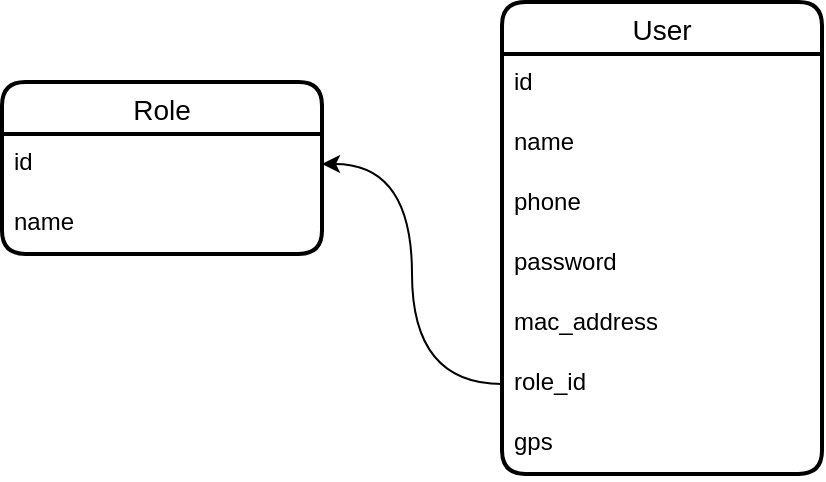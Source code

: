 <mxfile version="22.0.0" type="github">
  <diagram name="Страница — 1" id="uQb5JZfQ5GXVi0TQpGbC">
    <mxGraphModel dx="956" dy="500" grid="1" gridSize="10" guides="1" tooltips="1" connect="1" arrows="1" fold="1" page="1" pageScale="1" pageWidth="827" pageHeight="1169" math="0" shadow="0">
      <root>
        <mxCell id="0" />
        <mxCell id="1" parent="0" />
        <mxCell id="_5UejUevI5gyKmPZKP_F-1" value="User" style="swimlane;fontStyle=0;childLayout=stackLayout;horizontal=1;startSize=26;horizontalStack=0;resizeParent=1;resizeParentMax=0;resizeLast=0;collapsible=1;marginBottom=0;align=center;fontSize=14;strokeWidth=2;rounded=1;shadow=0;glass=0;swimlaneLine=1;" vertex="1" parent="1">
          <mxGeometry x="280" y="770" width="160" height="236" as="geometry" />
        </mxCell>
        <mxCell id="_5UejUevI5gyKmPZKP_F-2" value="id" style="text;strokeColor=none;fillColor=none;spacingLeft=4;spacingRight=4;overflow=hidden;rotatable=0;points=[[0,0.5],[1,0.5]];portConstraint=eastwest;fontSize=12;whiteSpace=wrap;html=1;" vertex="1" parent="_5UejUevI5gyKmPZKP_F-1">
          <mxGeometry y="26" width="160" height="30" as="geometry" />
        </mxCell>
        <mxCell id="_5UejUevI5gyKmPZKP_F-3" value="name" style="text;strokeColor=none;fillColor=none;spacingLeft=4;spacingRight=4;overflow=hidden;rotatable=0;points=[[0,0.5],[1,0.5]];portConstraint=eastwest;fontSize=12;whiteSpace=wrap;html=1;" vertex="1" parent="_5UejUevI5gyKmPZKP_F-1">
          <mxGeometry y="56" width="160" height="30" as="geometry" />
        </mxCell>
        <mxCell id="_5UejUevI5gyKmPZKP_F-4" value="phone" style="text;strokeColor=none;fillColor=none;spacingLeft=4;spacingRight=4;overflow=hidden;rotatable=0;points=[[0,0.5],[1,0.5]];portConstraint=eastwest;fontSize=12;whiteSpace=wrap;html=1;" vertex="1" parent="_5UejUevI5gyKmPZKP_F-1">
          <mxGeometry y="86" width="160" height="30" as="geometry" />
        </mxCell>
        <mxCell id="_5UejUevI5gyKmPZKP_F-5" value="password" style="text;strokeColor=none;fillColor=none;spacingLeft=4;spacingRight=4;overflow=hidden;rotatable=0;points=[[0,0.5],[1,0.5]];portConstraint=eastwest;fontSize=12;whiteSpace=wrap;html=1;" vertex="1" parent="_5UejUevI5gyKmPZKP_F-1">
          <mxGeometry y="116" width="160" height="30" as="geometry" />
        </mxCell>
        <mxCell id="_5UejUevI5gyKmPZKP_F-6" value="mac_address" style="text;strokeColor=none;fillColor=none;spacingLeft=4;spacingRight=4;overflow=hidden;rotatable=0;points=[[0,0.5],[1,0.5]];portConstraint=eastwest;fontSize=12;whiteSpace=wrap;html=1;" vertex="1" parent="_5UejUevI5gyKmPZKP_F-1">
          <mxGeometry y="146" width="160" height="30" as="geometry" />
        </mxCell>
        <mxCell id="_5UejUevI5gyKmPZKP_F-12" value="role_id" style="text;strokeColor=none;fillColor=none;spacingLeft=4;spacingRight=4;overflow=hidden;rotatable=0;points=[[0,0.5],[1,0.5]];portConstraint=eastwest;fontSize=12;whiteSpace=wrap;html=1;" vertex="1" parent="_5UejUevI5gyKmPZKP_F-1">
          <mxGeometry y="176" width="160" height="30" as="geometry" />
        </mxCell>
        <mxCell id="_5UejUevI5gyKmPZKP_F-7" value="gps" style="text;strokeColor=none;fillColor=none;spacingLeft=4;spacingRight=4;overflow=hidden;rotatable=0;points=[[0,0.5],[1,0.5]];portConstraint=eastwest;fontSize=12;whiteSpace=wrap;html=1;" vertex="1" parent="_5UejUevI5gyKmPZKP_F-1">
          <mxGeometry y="206" width="160" height="30" as="geometry" />
        </mxCell>
        <mxCell id="_5UejUevI5gyKmPZKP_F-9" value="Role" style="swimlane;fontStyle=0;childLayout=stackLayout;horizontal=1;startSize=26;horizontalStack=0;resizeParent=1;resizeParentMax=0;resizeLast=0;collapsible=1;marginBottom=0;align=center;fontSize=14;strokeWidth=2;rounded=1;shadow=0;glass=0;swimlaneLine=1;" vertex="1" parent="1">
          <mxGeometry x="30" y="810" width="160" height="86" as="geometry">
            <mxRectangle x="350" y="140" width="90" height="30" as="alternateBounds" />
          </mxGeometry>
        </mxCell>
        <mxCell id="_5UejUevI5gyKmPZKP_F-10" value="id" style="text;strokeColor=none;fillColor=none;spacingLeft=4;spacingRight=4;overflow=hidden;rotatable=0;points=[[0,0.5],[1,0.5]];portConstraint=eastwest;fontSize=12;whiteSpace=wrap;html=1;" vertex="1" parent="_5UejUevI5gyKmPZKP_F-9">
          <mxGeometry y="26" width="160" height="30" as="geometry" />
        </mxCell>
        <mxCell id="_5UejUevI5gyKmPZKP_F-11" value="name" style="text;strokeColor=none;fillColor=none;spacingLeft=4;spacingRight=4;overflow=hidden;rotatable=0;points=[[0,0.5],[1,0.5]];portConstraint=eastwest;fontSize=12;whiteSpace=wrap;html=1;" vertex="1" parent="_5UejUevI5gyKmPZKP_F-9">
          <mxGeometry y="56" width="160" height="30" as="geometry" />
        </mxCell>
        <mxCell id="_5UejUevI5gyKmPZKP_F-13" style="edgeStyle=orthogonalEdgeStyle;rounded=0;orthogonalLoop=1;jettySize=auto;html=1;entryX=1;entryY=0.5;entryDx=0;entryDy=0;curved=1;" edge="1" parent="1" source="_5UejUevI5gyKmPZKP_F-12" target="_5UejUevI5gyKmPZKP_F-10">
          <mxGeometry relative="1" as="geometry" />
        </mxCell>
      </root>
    </mxGraphModel>
  </diagram>
</mxfile>
